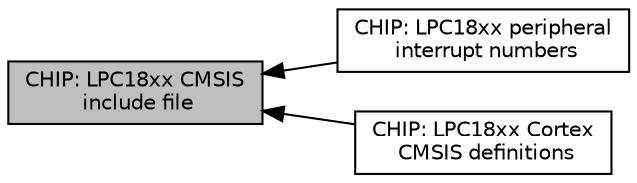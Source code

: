 digraph "CHIP: LPC18xx CMSIS include file"
{
  edge [fontname="Helvetica",fontsize="10",labelfontname="Helvetica",labelfontsize="10"];
  node [fontname="Helvetica",fontsize="10",shape=record];
  rankdir=LR;
  Node0 [label="CHIP: LPC18xx CMSIS\l include file",height=0.2,width=0.4,color="black", fillcolor="grey75", style="filled", fontcolor="black"];
  Node2 [label="CHIP: LPC18xx peripheral\l interrupt numbers",height=0.2,width=0.4,color="black", fillcolor="white", style="filled",URL="$group___c_m_s_i_s__18_x_x___i_r_q.html"];
  Node1 [label="CHIP: LPC18xx Cortex\l CMSIS definitions",height=0.2,width=0.4,color="black", fillcolor="white", style="filled",URL="$group___c_m_s_i_s__18_x_x___c_o_m_m_o_n.html"];
  Node0->Node1 [shape=plaintext, dir="back", style="solid"];
  Node0->Node2 [shape=plaintext, dir="back", style="solid"];
}
